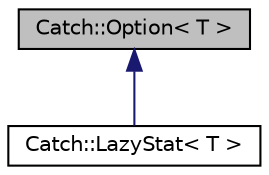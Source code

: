 digraph "Catch::Option&lt; T &gt;"
{
  edge [fontname="Helvetica",fontsize="10",labelfontname="Helvetica",labelfontsize="10"];
  node [fontname="Helvetica",fontsize="10",shape=record];
  Node1 [label="Catch::Option\< T \>",height=0.2,width=0.4,color="black", fillcolor="grey75", style="filled", fontcolor="black"];
  Node1 -> Node2 [dir="back",color="midnightblue",fontsize="10",style="solid"];
  Node2 [label="Catch::LazyStat\< T \>",height=0.2,width=0.4,color="black", fillcolor="white", style="filled",URL="$da/dff/structCatch_1_1LazyStat.html"];
}
